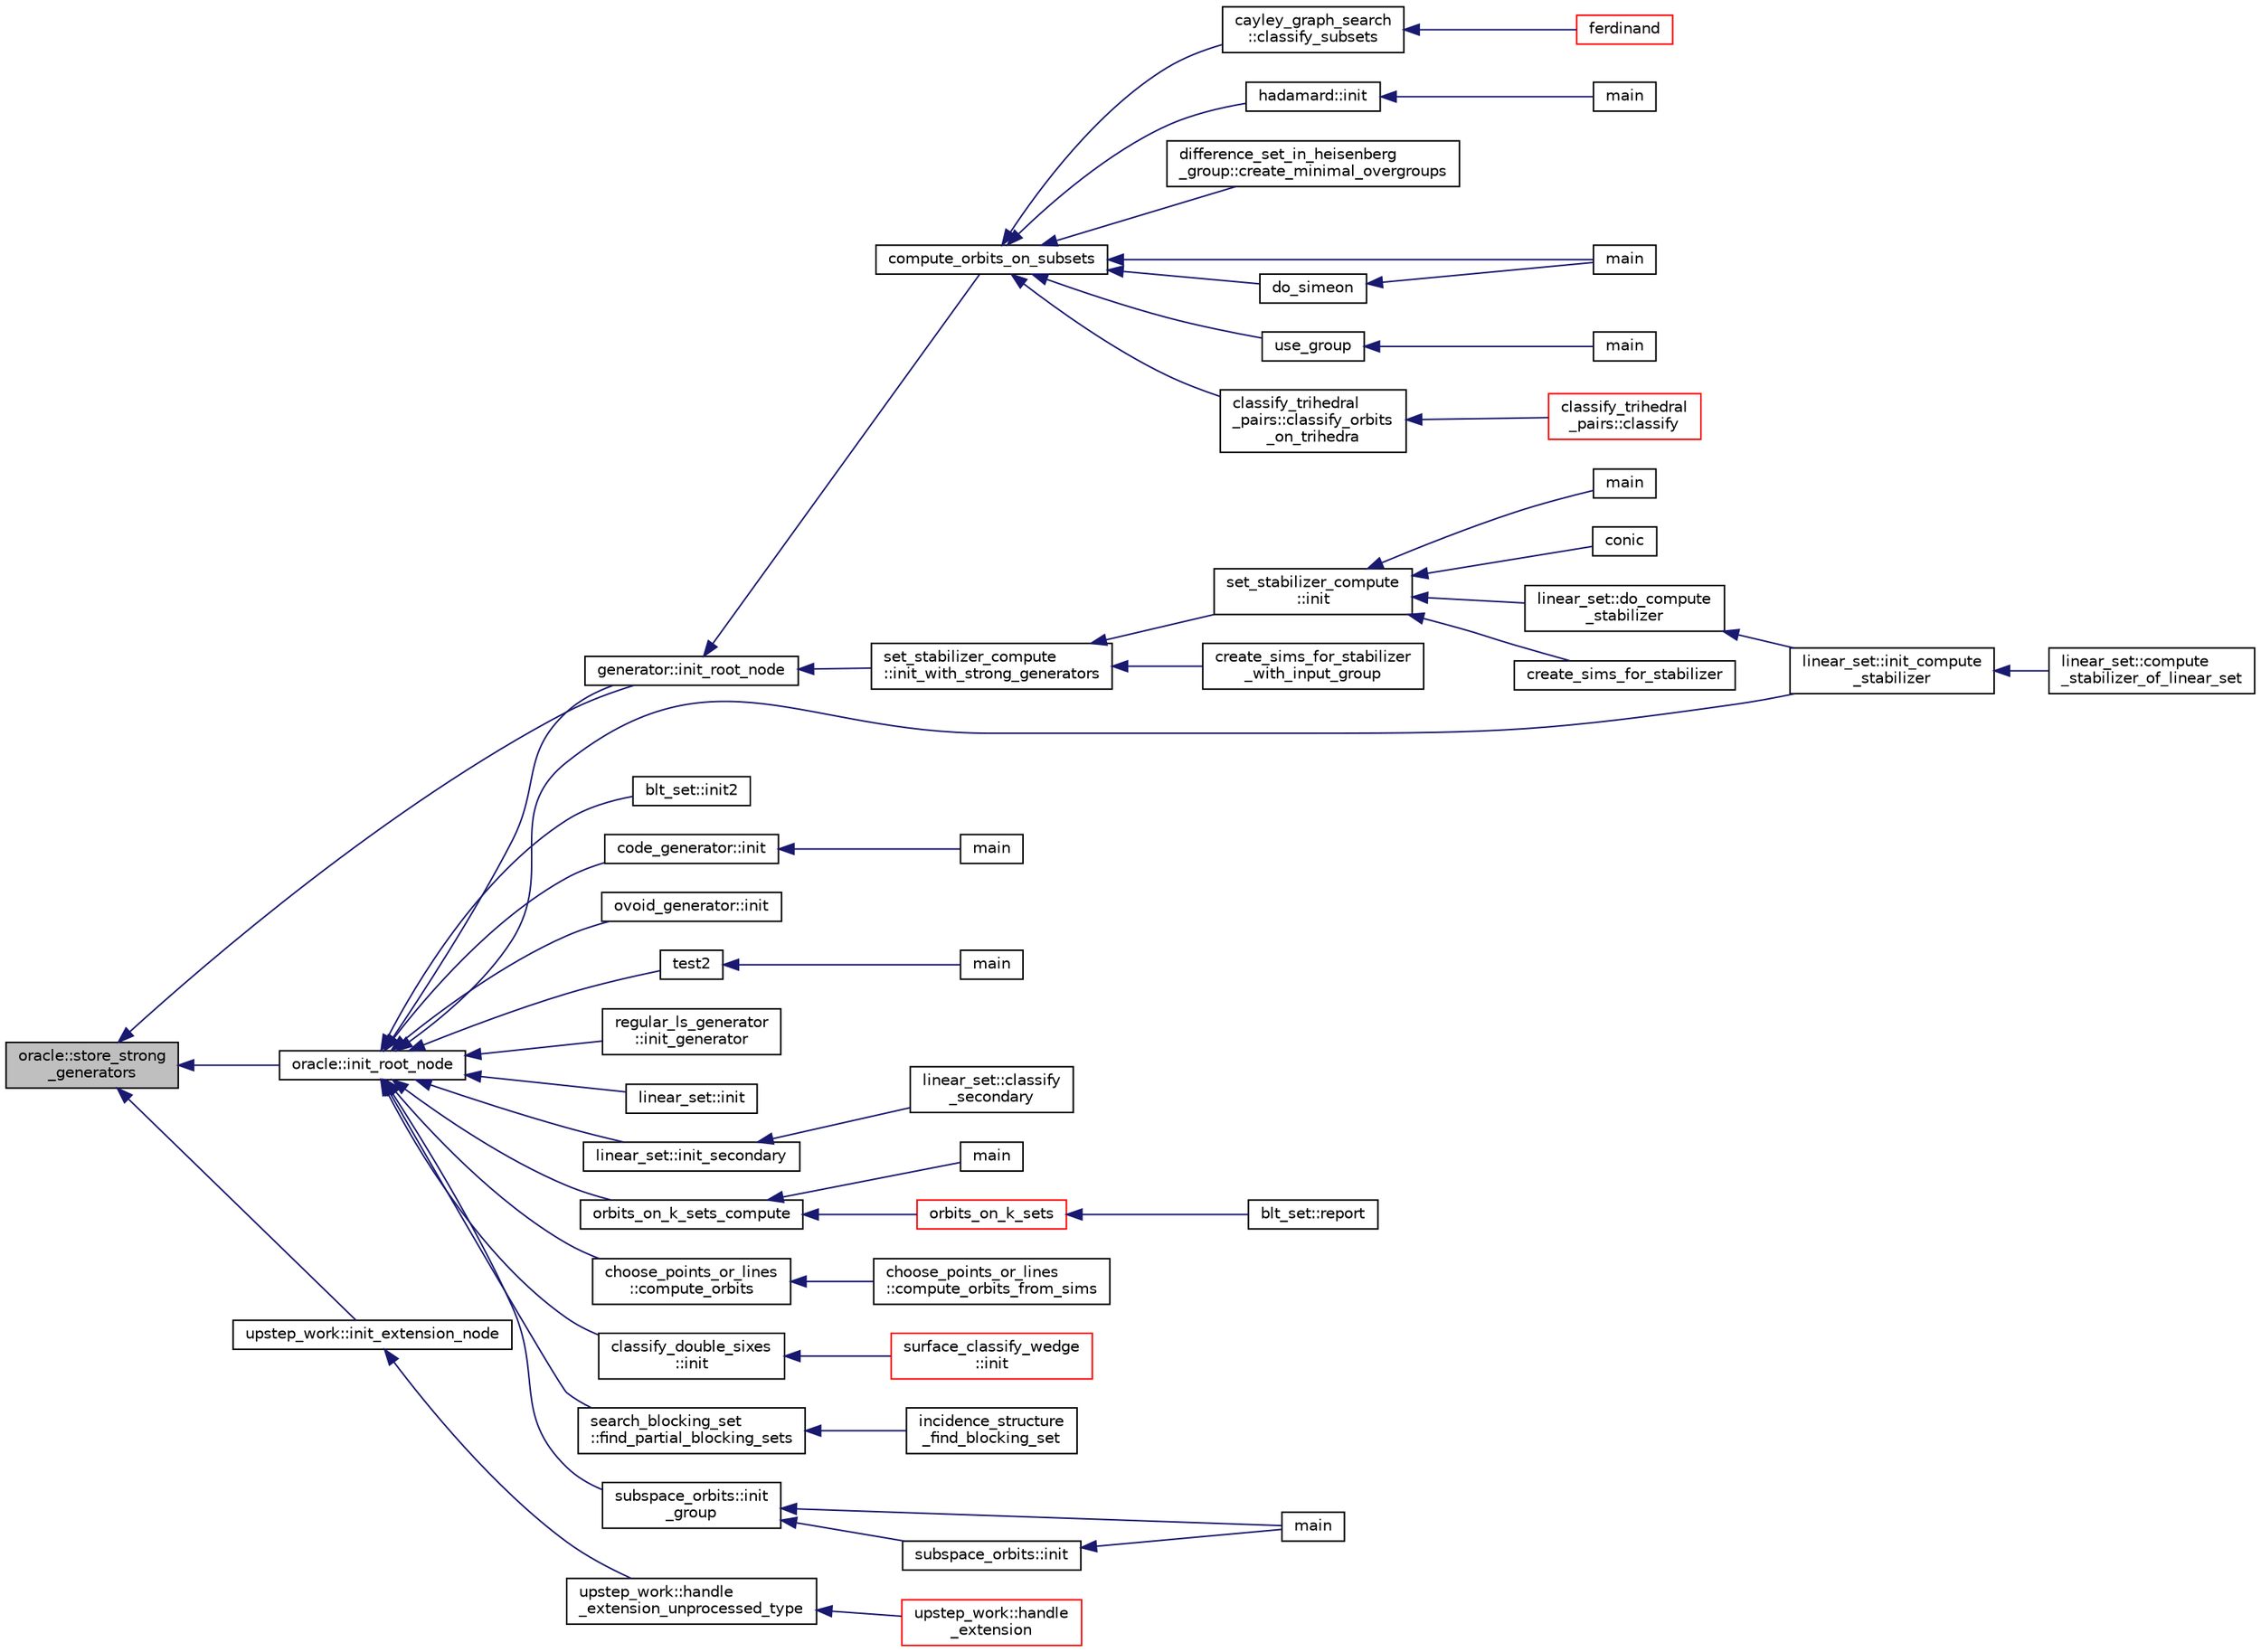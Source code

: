 digraph "oracle::store_strong_generators"
{
  edge [fontname="Helvetica",fontsize="10",labelfontname="Helvetica",labelfontsize="10"];
  node [fontname="Helvetica",fontsize="10",shape=record];
  rankdir="LR";
  Node9609 [label="oracle::store_strong\l_generators",height=0.2,width=0.4,color="black", fillcolor="grey75", style="filled", fontcolor="black"];
  Node9609 -> Node9610 [dir="back",color="midnightblue",fontsize="10",style="solid",fontname="Helvetica"];
  Node9610 [label="generator::init_root_node",height=0.2,width=0.4,color="black", fillcolor="white", style="filled",URL="$d7/d73/classgenerator.html#af772cc76eb68482a86e61fbd51672513"];
  Node9610 -> Node9611 [dir="back",color="midnightblue",fontsize="10",style="solid",fontname="Helvetica"];
  Node9611 [label="compute_orbits_on_subsets",height=0.2,width=0.4,color="black", fillcolor="white", style="filled",URL="$d3/d35/snakes__and__ladders__global_8_c.html#af33697aede0480110b1227f727252637"];
  Node9611 -> Node9612 [dir="back",color="midnightblue",fontsize="10",style="solid",fontname="Helvetica"];
  Node9612 [label="cayley_graph_search\l::classify_subsets",height=0.2,width=0.4,color="black", fillcolor="white", style="filled",URL="$de/dae/classcayley__graph__search.html#a4cf8a90752e018a281481ac80ad52c4b"];
  Node9612 -> Node9613 [dir="back",color="midnightblue",fontsize="10",style="solid",fontname="Helvetica"];
  Node9613 [label="ferdinand",height=0.2,width=0.4,color="red", fillcolor="white", style="filled",URL="$da/df3/ferdinand_8_c.html#a322b57727d23cf5a0932f11c30ea18d9"];
  Node9611 -> Node9615 [dir="back",color="midnightblue",fontsize="10",style="solid",fontname="Helvetica"];
  Node9615 [label="hadamard::init",height=0.2,width=0.4,color="black", fillcolor="white", style="filled",URL="$d7/dbb/classhadamard.html#a16af359850b8bdd0d2a73e260d496c33"];
  Node9615 -> Node9616 [dir="back",color="midnightblue",fontsize="10",style="solid",fontname="Helvetica"];
  Node9616 [label="main",height=0.2,width=0.4,color="black", fillcolor="white", style="filled",URL="$dd/d1d/hadamard_8_c.html#a3c04138a5bfe5d72780bb7e82a18e627"];
  Node9611 -> Node9617 [dir="back",color="midnightblue",fontsize="10",style="solid",fontname="Helvetica"];
  Node9617 [label="difference_set_in_heisenberg\l_group::create_minimal_overgroups",height=0.2,width=0.4,color="black", fillcolor="white", style="filled",URL="$de/d8a/classdifference__set__in__heisenberg__group.html#a9bde5ad5da3ebaebf98fbfd3e8110b79"];
  Node9611 -> Node9618 [dir="back",color="midnightblue",fontsize="10",style="solid",fontname="Helvetica"];
  Node9618 [label="main",height=0.2,width=0.4,color="black", fillcolor="white", style="filled",URL="$d5/d13/simeon_8_c.html#ae66f6b31b5ad750f1fe042a706a4e3d4"];
  Node9611 -> Node9619 [dir="back",color="midnightblue",fontsize="10",style="solid",fontname="Helvetica"];
  Node9619 [label="do_simeon",height=0.2,width=0.4,color="black", fillcolor="white", style="filled",URL="$d5/d13/simeon_8_c.html#a36cf3f9cb484fa44da7a7dfcbe9385d0"];
  Node9619 -> Node9618 [dir="back",color="midnightblue",fontsize="10",style="solid",fontname="Helvetica"];
  Node9611 -> Node9620 [dir="back",color="midnightblue",fontsize="10",style="solid",fontname="Helvetica"];
  Node9620 [label="use_group",height=0.2,width=0.4,color="black", fillcolor="white", style="filled",URL="$d9/d9f/all__cliques_8_c.html#aba62531e97173264c39afe2c7857af31"];
  Node9620 -> Node9621 [dir="back",color="midnightblue",fontsize="10",style="solid",fontname="Helvetica"];
  Node9621 [label="main",height=0.2,width=0.4,color="black", fillcolor="white", style="filled",URL="$d9/d9f/all__cliques_8_c.html#a3c04138a5bfe5d72780bb7e82a18e627"];
  Node9611 -> Node9622 [dir="back",color="midnightblue",fontsize="10",style="solid",fontname="Helvetica"];
  Node9622 [label="classify_trihedral\l_pairs::classify_orbits\l_on_trihedra",height=0.2,width=0.4,color="black", fillcolor="white", style="filled",URL="$d1/d21/classclassify__trihedral__pairs.html#a99625621bfba4bb65b3d60304b306539"];
  Node9622 -> Node9623 [dir="back",color="midnightblue",fontsize="10",style="solid",fontname="Helvetica"];
  Node9623 [label="classify_trihedral\l_pairs::classify",height=0.2,width=0.4,color="red", fillcolor="white", style="filled",URL="$d1/d21/classclassify__trihedral__pairs.html#a134e4c3042163c24bf57050f26e364e1"];
  Node9610 -> Node9629 [dir="back",color="midnightblue",fontsize="10",style="solid",fontname="Helvetica"];
  Node9629 [label="set_stabilizer_compute\l::init_with_strong_generators",height=0.2,width=0.4,color="black", fillcolor="white", style="filled",URL="$d8/dc6/classset__stabilizer__compute.html#ad6def8c34e1eba080f0383038cd76016"];
  Node9629 -> Node9630 [dir="back",color="midnightblue",fontsize="10",style="solid",fontname="Helvetica"];
  Node9630 [label="set_stabilizer_compute\l::init",height=0.2,width=0.4,color="black", fillcolor="white", style="filled",URL="$d8/dc6/classset__stabilizer__compute.html#a3ffab71fb628fd1c25694c1bb69a65fe"];
  Node9630 -> Node9631 [dir="back",color="midnightblue",fontsize="10",style="solid",fontname="Helvetica"];
  Node9631 [label="main",height=0.2,width=0.4,color="black", fillcolor="white", style="filled",URL="$db/d67/test__hyperoval_8_c.html#a3c04138a5bfe5d72780bb7e82a18e627"];
  Node9630 -> Node9632 [dir="back",color="midnightblue",fontsize="10",style="solid",fontname="Helvetica"];
  Node9632 [label="conic",height=0.2,width=0.4,color="black", fillcolor="white", style="filled",URL="$d4/de8/conic_8_c.html#a96def9474b981a9d5831a9b48d85d652"];
  Node9630 -> Node9633 [dir="back",color="midnightblue",fontsize="10",style="solid",fontname="Helvetica"];
  Node9633 [label="linear_set::do_compute\l_stabilizer",height=0.2,width=0.4,color="black", fillcolor="white", style="filled",URL="$dd/d86/classlinear__set.html#ae8f58ded28fb5370f4459cca42b7463b"];
  Node9633 -> Node9634 [dir="back",color="midnightblue",fontsize="10",style="solid",fontname="Helvetica"];
  Node9634 [label="linear_set::init_compute\l_stabilizer",height=0.2,width=0.4,color="black", fillcolor="white", style="filled",URL="$dd/d86/classlinear__set.html#a0cc3eaec1896fdc977b62e94623b055b"];
  Node9634 -> Node9635 [dir="back",color="midnightblue",fontsize="10",style="solid",fontname="Helvetica"];
  Node9635 [label="linear_set::compute\l_stabilizer_of_linear_set",height=0.2,width=0.4,color="black", fillcolor="white", style="filled",URL="$dd/d86/classlinear__set.html#a098a133edfbaae0fd347a69c50bdbee2"];
  Node9630 -> Node9636 [dir="back",color="midnightblue",fontsize="10",style="solid",fontname="Helvetica"];
  Node9636 [label="create_sims_for_stabilizer",height=0.2,width=0.4,color="black", fillcolor="white", style="filled",URL="$d0/d76/tl__algebra__and__number__theory_8h.html#af2c67d225072549409be710ac3cd30f8"];
  Node9629 -> Node9637 [dir="back",color="midnightblue",fontsize="10",style="solid",fontname="Helvetica"];
  Node9637 [label="create_sims_for_stabilizer\l_with_input_group",height=0.2,width=0.4,color="black", fillcolor="white", style="filled",URL="$d0/d76/tl__algebra__and__number__theory_8h.html#af5482567a8d6ba5c2fe593bf6f7f9a0f"];
  Node9609 -> Node9638 [dir="back",color="midnightblue",fontsize="10",style="solid",fontname="Helvetica"];
  Node9638 [label="oracle::init_root_node",height=0.2,width=0.4,color="black", fillcolor="white", style="filled",URL="$d7/da7/classoracle.html#a39267b7776b0cc2d93cda40fce9813a2"];
  Node9638 -> Node9639 [dir="back",color="midnightblue",fontsize="10",style="solid",fontname="Helvetica"];
  Node9639 [label="blt_set::init2",height=0.2,width=0.4,color="black", fillcolor="white", style="filled",URL="$d1/d3d/classblt__set.html#a3f1204faeab71c253039beffa3e6ee76"];
  Node9638 -> Node9640 [dir="back",color="midnightblue",fontsize="10",style="solid",fontname="Helvetica"];
  Node9640 [label="code_generator::init",height=0.2,width=0.4,color="black", fillcolor="white", style="filled",URL="$db/d37/classcode__generator.html#acfaa1e8badf6f30255203f499b130af8"];
  Node9640 -> Node9641 [dir="back",color="midnightblue",fontsize="10",style="solid",fontname="Helvetica"];
  Node9641 [label="main",height=0.2,width=0.4,color="black", fillcolor="white", style="filled",URL="$d4/d4f/codes_8_c.html#a217dbf8b442f20279ea00b898af96f52"];
  Node9638 -> Node9642 [dir="back",color="midnightblue",fontsize="10",style="solid",fontname="Helvetica"];
  Node9642 [label="ovoid_generator::init",height=0.2,width=0.4,color="black", fillcolor="white", style="filled",URL="$d3/daf/classovoid__generator.html#a44d90a4751554076f432f35089a964c2"];
  Node9638 -> Node9643 [dir="back",color="midnightblue",fontsize="10",style="solid",fontname="Helvetica"];
  Node9643 [label="test2",height=0.2,width=0.4,color="black", fillcolor="white", style="filled",URL="$d9/db0/factor__space_8_c.html#a39d73a812e5fd8f1bc111e948368cb10"];
  Node9643 -> Node9644 [dir="back",color="midnightblue",fontsize="10",style="solid",fontname="Helvetica"];
  Node9644 [label="main",height=0.2,width=0.4,color="black", fillcolor="white", style="filled",URL="$d9/db0/factor__space_8_c.html#a3c04138a5bfe5d72780bb7e82a18e627"];
  Node9638 -> Node9645 [dir="back",color="midnightblue",fontsize="10",style="solid",fontname="Helvetica"];
  Node9645 [label="regular_ls_generator\l::init_generator",height=0.2,width=0.4,color="black", fillcolor="white", style="filled",URL="$d2/dd8/classregular__ls__generator.html#ad2d853778456c12a007b975c38f60ab3"];
  Node9638 -> Node9646 [dir="back",color="midnightblue",fontsize="10",style="solid",fontname="Helvetica"];
  Node9646 [label="linear_set::init",height=0.2,width=0.4,color="black", fillcolor="white", style="filled",URL="$dd/d86/classlinear__set.html#a7ab24e84423749047d5465cb15505475"];
  Node9638 -> Node9647 [dir="back",color="midnightblue",fontsize="10",style="solid",fontname="Helvetica"];
  Node9647 [label="linear_set::init_secondary",height=0.2,width=0.4,color="black", fillcolor="white", style="filled",URL="$dd/d86/classlinear__set.html#a7bf8cd7805559b5762921687a7c1ed97"];
  Node9647 -> Node9648 [dir="back",color="midnightblue",fontsize="10",style="solid",fontname="Helvetica"];
  Node9648 [label="linear_set::classify\l_secondary",height=0.2,width=0.4,color="black", fillcolor="white", style="filled",URL="$dd/d86/classlinear__set.html#a5d7659de855e20e2fa8e41e7aedcb1fc"];
  Node9638 -> Node9634 [dir="back",color="midnightblue",fontsize="10",style="solid",fontname="Helvetica"];
  Node9638 -> Node9649 [dir="back",color="midnightblue",fontsize="10",style="solid",fontname="Helvetica"];
  Node9649 [label="orbits_on_k_sets_compute",height=0.2,width=0.4,color="black", fillcolor="white", style="filled",URL="$d3/d35/snakes__and__ladders__global_8_c.html#a96743526b15703539d544499276aaa71"];
  Node9649 -> Node9650 [dir="back",color="midnightblue",fontsize="10",style="solid",fontname="Helvetica"];
  Node9650 [label="main",height=0.2,width=0.4,color="black", fillcolor="white", style="filled",URL="$d9/d5f/example__fano__plane_8_c.html#ae66f6b31b5ad750f1fe042a706a4e3d4"];
  Node9649 -> Node9651 [dir="back",color="midnightblue",fontsize="10",style="solid",fontname="Helvetica"];
  Node9651 [label="orbits_on_k_sets",height=0.2,width=0.4,color="red", fillcolor="white", style="filled",URL="$d3/d35/snakes__and__ladders__global_8_c.html#afe3d79116aa8b4d1a93d444a3a979b6e"];
  Node9651 -> Node9652 [dir="back",color="midnightblue",fontsize="10",style="solid",fontname="Helvetica"];
  Node9652 [label="blt_set::report",height=0.2,width=0.4,color="black", fillcolor="white", style="filled",URL="$d1/d3d/classblt__set.html#a6b19f88bd2b92ebfba7e7c362eb9065c"];
  Node9638 -> Node9610 [dir="back",color="midnightblue",fontsize="10",style="solid",fontname="Helvetica"];
  Node9638 -> Node9660 [dir="back",color="midnightblue",fontsize="10",style="solid",fontname="Helvetica"];
  Node9660 [label="choose_points_or_lines\l::compute_orbits",height=0.2,width=0.4,color="black", fillcolor="white", style="filled",URL="$d6/d75/classchoose__points__or__lines.html#adc353e2d41dc8a39563322c8cdd85f61"];
  Node9660 -> Node9661 [dir="back",color="midnightblue",fontsize="10",style="solid",fontname="Helvetica"];
  Node9661 [label="choose_points_or_lines\l::compute_orbits_from_sims",height=0.2,width=0.4,color="black", fillcolor="white", style="filled",URL="$d6/d75/classchoose__points__or__lines.html#a4fcac2dadf459d7c75187a00a4bd64aa"];
  Node9638 -> Node9662 [dir="back",color="midnightblue",fontsize="10",style="solid",fontname="Helvetica"];
  Node9662 [label="classify_double_sixes\l::init",height=0.2,width=0.4,color="black", fillcolor="white", style="filled",URL="$dd/d23/classclassify__double__sixes.html#a8c5c41d5124b35379d626480ff225f7b"];
  Node9662 -> Node9663 [dir="back",color="midnightblue",fontsize="10",style="solid",fontname="Helvetica"];
  Node9663 [label="surface_classify_wedge\l::init",height=0.2,width=0.4,color="red", fillcolor="white", style="filled",URL="$d7/d5c/classsurface__classify__wedge.html#a43302106663b307aa8274a5112a7010a"];
  Node9638 -> Node9665 [dir="back",color="midnightblue",fontsize="10",style="solid",fontname="Helvetica"];
  Node9665 [label="search_blocking_set\l::find_partial_blocking_sets",height=0.2,width=0.4,color="black", fillcolor="white", style="filled",URL="$dc/d36/classsearch__blocking__set.html#ad3fdb3d356db75a02c406bc9d4e9e9b6"];
  Node9665 -> Node9666 [dir="back",color="midnightblue",fontsize="10",style="solid",fontname="Helvetica"];
  Node9666 [label="incidence_structure\l_find_blocking_set",height=0.2,width=0.4,color="black", fillcolor="white", style="filled",URL="$df/d74/tl__geometry_8h.html#a8e3d42d0018f8a804b9686b1c4951186"];
  Node9638 -> Node9667 [dir="back",color="midnightblue",fontsize="10",style="solid",fontname="Helvetica"];
  Node9667 [label="subspace_orbits::init\l_group",height=0.2,width=0.4,color="black", fillcolor="white", style="filled",URL="$d2/d9f/classsubspace__orbits.html#ad7dfe4f51cd3eea6ccfd5318e23d36c3"];
  Node9667 -> Node9668 [dir="back",color="midnightblue",fontsize="10",style="solid",fontname="Helvetica"];
  Node9668 [label="main",height=0.2,width=0.4,color="black", fillcolor="white", style="filled",URL="$da/dd5/subspace__orbits__main_8_c.html#a217dbf8b442f20279ea00b898af96f52"];
  Node9667 -> Node9669 [dir="back",color="midnightblue",fontsize="10",style="solid",fontname="Helvetica"];
  Node9669 [label="subspace_orbits::init",height=0.2,width=0.4,color="black", fillcolor="white", style="filled",URL="$d2/d9f/classsubspace__orbits.html#ac4bc50572798a6f0bc86fb99b181b66d"];
  Node9669 -> Node9668 [dir="back",color="midnightblue",fontsize="10",style="solid",fontname="Helvetica"];
  Node9609 -> Node9670 [dir="back",color="midnightblue",fontsize="10",style="solid",fontname="Helvetica"];
  Node9670 [label="upstep_work::init_extension_node",height=0.2,width=0.4,color="black", fillcolor="white", style="filled",URL="$d2/dd6/classupstep__work.html#ad74931a4c6dc97102d405a755433297d"];
  Node9670 -> Node9671 [dir="back",color="midnightblue",fontsize="10",style="solid",fontname="Helvetica"];
  Node9671 [label="upstep_work::handle\l_extension_unprocessed_type",height=0.2,width=0.4,color="black", fillcolor="white", style="filled",URL="$d2/dd6/classupstep__work.html#a4687dfab87eb7d0646cb79008dd3d32d"];
  Node9671 -> Node9672 [dir="back",color="midnightblue",fontsize="10",style="solid",fontname="Helvetica"];
  Node9672 [label="upstep_work::handle\l_extension",height=0.2,width=0.4,color="red", fillcolor="white", style="filled",URL="$d2/dd6/classupstep__work.html#ad8ba22a74e9884f92e11340b24e6a6d6"];
}
